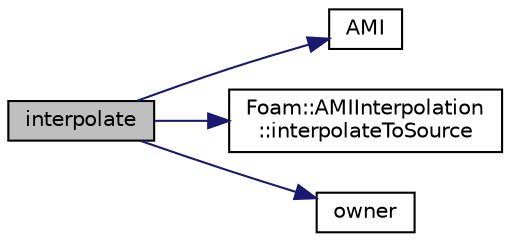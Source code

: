 digraph "interpolate"
{
  bgcolor="transparent";
  edge [fontname="Helvetica",fontsize="10",labelfontname="Helvetica",labelfontsize="10"];
  node [fontname="Helvetica",fontsize="10",shape=record];
  rankdir="LR";
  Node1 [label="interpolate",height=0.2,width=0.4,color="black", fillcolor="grey75", style="filled" fontcolor="black"];
  Node1 -> Node2 [color="midnightblue",fontsize="10",style="solid",fontname="Helvetica"];
  Node2 [label="AMI",height=0.2,width=0.4,color="black",URL="$classFoam_1_1cyclicAMIPolyPatch.html#a2a952eb4f52e6e257a4b859251ba1c3d",tooltip="Return a reference to the AMI interpolator. "];
  Node1 -> Node3 [color="midnightblue",fontsize="10",style="solid",fontname="Helvetica"];
  Node3 [label="Foam::AMIInterpolation\l::interpolateToSource",height=0.2,width=0.4,color="black",URL="$classFoam_1_1AMIInterpolation.html#a5f6817e7750545ec2a1b63b1c5b90a13",tooltip="Interpolate from target to source with supplied op to combine existing value with remote value and we..."];
  Node1 -> Node4 [color="midnightblue",fontsize="10",style="solid",fontname="Helvetica"];
  Node4 [label="owner",height=0.2,width=0.4,color="black",URL="$classFoam_1_1cyclicAMIPolyPatch.html#a168868dc9c6c7335cb6c950f8f6a9453",tooltip="Does this side own the patch? "];
}

